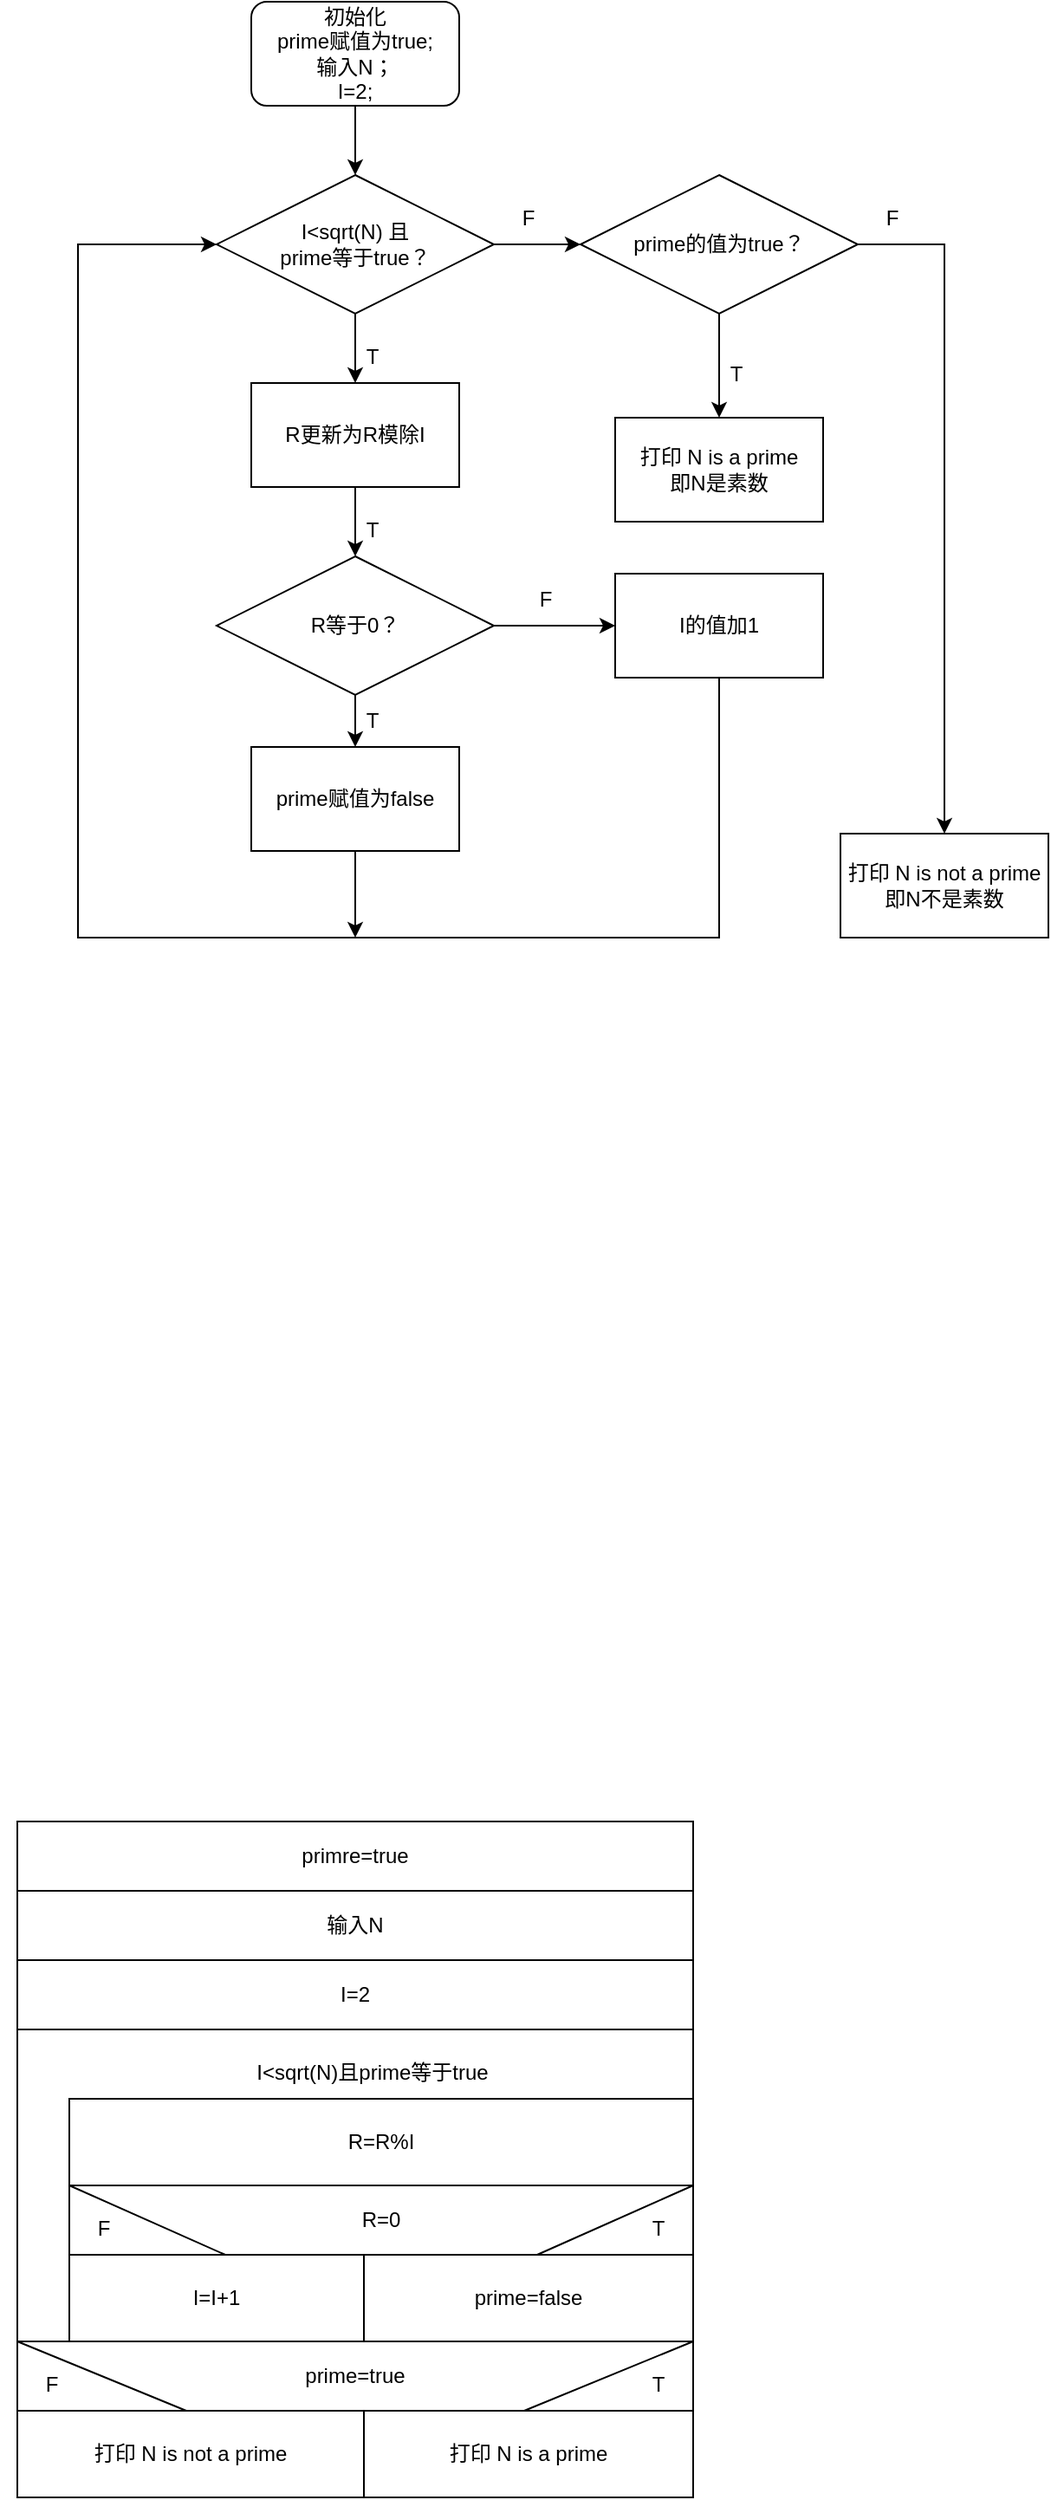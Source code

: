 <mxfile version="21.0.6" type="github">
  <diagram name="第 1 页" id="BUCQjS21zMM-Vwi8PIMd">
    <mxGraphModel dx="1342" dy="623" grid="1" gridSize="10" guides="1" tooltips="1" connect="1" arrows="1" fold="1" page="1" pageScale="1" pageWidth="827" pageHeight="1169" math="0" shadow="0">
      <root>
        <mxCell id="0" />
        <mxCell id="1" parent="0" />
        <mxCell id="vPRoChhWctGx48kzzdbH-1" value="初始化&lt;br&gt;prime赋值为true;&lt;br&gt;输入N；&lt;br&gt;I=2;" style="rounded=1;whiteSpace=wrap;html=1;" vertex="1" parent="1">
          <mxGeometry x="260" y="140" width="120" height="60" as="geometry" />
        </mxCell>
        <mxCell id="vPRoChhWctGx48kzzdbH-2" value="I&amp;lt;sqrt(N) 且 &lt;br&gt;prime等于true？" style="rhombus;whiteSpace=wrap;html=1;" vertex="1" parent="1">
          <mxGeometry x="240" y="240" width="160" height="80" as="geometry" />
        </mxCell>
        <mxCell id="vPRoChhWctGx48kzzdbH-3" value="" style="endArrow=classic;html=1;rounded=0;exitX=1;exitY=0.5;exitDx=0;exitDy=0;entryX=0;entryY=0.5;entryDx=0;entryDy=0;" edge="1" parent="1" source="vPRoChhWctGx48kzzdbH-2" target="vPRoChhWctGx48kzzdbH-22">
          <mxGeometry width="50" height="50" relative="1" as="geometry">
            <mxPoint x="420" y="340" as="sourcePoint" />
            <mxPoint x="460" y="280" as="targetPoint" />
          </mxGeometry>
        </mxCell>
        <mxCell id="vPRoChhWctGx48kzzdbH-4" value="" style="endArrow=classic;html=1;rounded=0;exitX=0.5;exitY=1;exitDx=0;exitDy=0;entryX=0.5;entryY=0;entryDx=0;entryDy=0;" edge="1" parent="1" source="vPRoChhWctGx48kzzdbH-2" target="vPRoChhWctGx48kzzdbH-8">
          <mxGeometry width="50" height="50" relative="1" as="geometry">
            <mxPoint x="420" y="340" as="sourcePoint" />
            <mxPoint x="320" y="400" as="targetPoint" />
          </mxGeometry>
        </mxCell>
        <mxCell id="vPRoChhWctGx48kzzdbH-5" value="T" style="text;html=1;strokeColor=none;fillColor=none;align=center;verticalAlign=middle;whiteSpace=wrap;rounded=0;" vertex="1" parent="1">
          <mxGeometry x="300" y="330" width="60" height="30" as="geometry" />
        </mxCell>
        <mxCell id="vPRoChhWctGx48kzzdbH-6" value="F" style="text;html=1;strokeColor=none;fillColor=none;align=center;verticalAlign=middle;whiteSpace=wrap;rounded=0;" vertex="1" parent="1">
          <mxGeometry x="390" y="250" width="60" height="30" as="geometry" />
        </mxCell>
        <mxCell id="vPRoChhWctGx48kzzdbH-7" value="" style="endArrow=classic;html=1;rounded=0;exitX=0.5;exitY=1;exitDx=0;exitDy=0;" edge="1" parent="1" source="vPRoChhWctGx48kzzdbH-1" target="vPRoChhWctGx48kzzdbH-2">
          <mxGeometry width="50" height="50" relative="1" as="geometry">
            <mxPoint x="420" y="340" as="sourcePoint" />
            <mxPoint x="470" y="290" as="targetPoint" />
          </mxGeometry>
        </mxCell>
        <mxCell id="vPRoChhWctGx48kzzdbH-8" value="R更新为R模除I" style="rounded=0;whiteSpace=wrap;html=1;" vertex="1" parent="1">
          <mxGeometry x="260" y="360" width="120" height="60" as="geometry" />
        </mxCell>
        <mxCell id="vPRoChhWctGx48kzzdbH-10" value="R等于0？" style="rhombus;whiteSpace=wrap;html=1;" vertex="1" parent="1">
          <mxGeometry x="240" y="460" width="160" height="80" as="geometry" />
        </mxCell>
        <mxCell id="vPRoChhWctGx48kzzdbH-11" value="" style="endArrow=classic;html=1;rounded=0;entryX=0.5;entryY=0;entryDx=0;entryDy=0;exitX=0.5;exitY=1;exitDx=0;exitDy=0;" edge="1" parent="1" source="vPRoChhWctGx48kzzdbH-8" target="vPRoChhWctGx48kzzdbH-10">
          <mxGeometry width="50" height="50" relative="1" as="geometry">
            <mxPoint x="320" y="440" as="sourcePoint" />
            <mxPoint x="320" y="460" as="targetPoint" />
          </mxGeometry>
        </mxCell>
        <mxCell id="vPRoChhWctGx48kzzdbH-12" value="T" style="text;html=1;strokeColor=none;fillColor=none;align=center;verticalAlign=middle;whiteSpace=wrap;rounded=0;" vertex="1" parent="1">
          <mxGeometry x="300" y="430" width="60" height="30" as="geometry" />
        </mxCell>
        <mxCell id="vPRoChhWctGx48kzzdbH-13" value="" style="endArrow=classic;html=1;rounded=0;exitX=1;exitY=0.5;exitDx=0;exitDy=0;entryX=0;entryY=0.5;entryDx=0;entryDy=0;" edge="1" parent="1" source="vPRoChhWctGx48kzzdbH-10" target="vPRoChhWctGx48kzzdbH-18">
          <mxGeometry width="50" height="50" relative="1" as="geometry">
            <mxPoint x="430" y="500" as="sourcePoint" />
            <mxPoint x="510" y="500" as="targetPoint" />
          </mxGeometry>
        </mxCell>
        <mxCell id="vPRoChhWctGx48kzzdbH-14" value="F" style="text;html=1;strokeColor=none;fillColor=none;align=center;verticalAlign=middle;whiteSpace=wrap;rounded=0;" vertex="1" parent="1">
          <mxGeometry x="400" y="470" width="60" height="30" as="geometry" />
        </mxCell>
        <mxCell id="vPRoChhWctGx48kzzdbH-15" value="" style="endArrow=classic;html=1;rounded=0;exitX=0.5;exitY=1;exitDx=0;exitDy=0;entryX=0.5;entryY=0;entryDx=0;entryDy=0;" edge="1" parent="1" source="vPRoChhWctGx48kzzdbH-10" target="vPRoChhWctGx48kzzdbH-17">
          <mxGeometry width="50" height="50" relative="1" as="geometry">
            <mxPoint x="490" y="630" as="sourcePoint" />
            <mxPoint x="320" y="580" as="targetPoint" />
          </mxGeometry>
        </mxCell>
        <mxCell id="vPRoChhWctGx48kzzdbH-16" value="T" style="text;html=1;strokeColor=none;fillColor=none;align=center;verticalAlign=middle;whiteSpace=wrap;rounded=0;" vertex="1" parent="1">
          <mxGeometry x="300" y="540" width="60" height="30" as="geometry" />
        </mxCell>
        <mxCell id="vPRoChhWctGx48kzzdbH-17" value="prime赋值为false" style="rounded=0;whiteSpace=wrap;html=1;" vertex="1" parent="1">
          <mxGeometry x="260" y="570" width="120" height="60" as="geometry" />
        </mxCell>
        <mxCell id="vPRoChhWctGx48kzzdbH-18" value="I的值加1" style="rounded=0;whiteSpace=wrap;html=1;" vertex="1" parent="1">
          <mxGeometry x="470" y="470" width="120" height="60" as="geometry" />
        </mxCell>
        <mxCell id="vPRoChhWctGx48kzzdbH-19" value="" style="endArrow=classic;html=1;rounded=0;exitX=0.5;exitY=1;exitDx=0;exitDy=0;entryX=0;entryY=0.5;entryDx=0;entryDy=0;" edge="1" parent="1" source="vPRoChhWctGx48kzzdbH-18" target="vPRoChhWctGx48kzzdbH-2">
          <mxGeometry width="50" height="50" relative="1" as="geometry">
            <mxPoint x="550" y="430" as="sourcePoint" />
            <mxPoint x="160" y="280" as="targetPoint" />
            <Array as="points">
              <mxPoint x="530" y="680" />
              <mxPoint x="160" y="680" />
              <mxPoint x="160" y="280" />
            </Array>
          </mxGeometry>
        </mxCell>
        <mxCell id="vPRoChhWctGx48kzzdbH-20" value="" style="endArrow=classic;html=1;rounded=0;exitX=0.5;exitY=1;exitDx=0;exitDy=0;" edge="1" parent="1" source="vPRoChhWctGx48kzzdbH-17">
          <mxGeometry width="50" height="50" relative="1" as="geometry">
            <mxPoint x="530" y="570" as="sourcePoint" />
            <mxPoint x="320" y="680" as="targetPoint" />
          </mxGeometry>
        </mxCell>
        <mxCell id="vPRoChhWctGx48kzzdbH-21" value="打印 N is a prime&lt;br&gt;即N是素数" style="rounded=0;whiteSpace=wrap;html=1;" vertex="1" parent="1">
          <mxGeometry x="470" y="380" width="120" height="60" as="geometry" />
        </mxCell>
        <mxCell id="vPRoChhWctGx48kzzdbH-22" value="prime的值为true？" style="rhombus;whiteSpace=wrap;html=1;" vertex="1" parent="1">
          <mxGeometry x="450" y="240" width="160" height="80" as="geometry" />
        </mxCell>
        <mxCell id="vPRoChhWctGx48kzzdbH-23" value="" style="endArrow=classic;html=1;rounded=0;exitX=0.5;exitY=1;exitDx=0;exitDy=0;entryX=0.5;entryY=0;entryDx=0;entryDy=0;" edge="1" parent="1" source="vPRoChhWctGx48kzzdbH-22" target="vPRoChhWctGx48kzzdbH-21">
          <mxGeometry width="50" height="50" relative="1" as="geometry">
            <mxPoint x="630" y="380" as="sourcePoint" />
            <mxPoint x="680" y="330" as="targetPoint" />
          </mxGeometry>
        </mxCell>
        <mxCell id="vPRoChhWctGx48kzzdbH-24" value="T" style="text;html=1;strokeColor=none;fillColor=none;align=center;verticalAlign=middle;whiteSpace=wrap;rounded=0;" vertex="1" parent="1">
          <mxGeometry x="510" y="340" width="60" height="30" as="geometry" />
        </mxCell>
        <mxCell id="vPRoChhWctGx48kzzdbH-25" value="打印 N is not a prime&lt;br&gt;即N不是素数" style="rounded=0;whiteSpace=wrap;html=1;" vertex="1" parent="1">
          <mxGeometry x="600" y="620" width="120" height="60" as="geometry" />
        </mxCell>
        <mxCell id="vPRoChhWctGx48kzzdbH-26" value="" style="endArrow=classic;html=1;rounded=0;exitX=1;exitY=0.5;exitDx=0;exitDy=0;entryX=0.5;entryY=0;entryDx=0;entryDy=0;" edge="1" parent="1" source="vPRoChhWctGx48kzzdbH-22" target="vPRoChhWctGx48kzzdbH-25">
          <mxGeometry width="50" height="50" relative="1" as="geometry">
            <mxPoint x="630" y="460" as="sourcePoint" />
            <mxPoint x="680" y="410" as="targetPoint" />
            <Array as="points">
              <mxPoint x="660" y="280" />
            </Array>
          </mxGeometry>
        </mxCell>
        <mxCell id="vPRoChhWctGx48kzzdbH-27" value="F" style="text;html=1;strokeColor=none;fillColor=none;align=center;verticalAlign=middle;whiteSpace=wrap;rounded=0;" vertex="1" parent="1">
          <mxGeometry x="600" y="250" width="60" height="30" as="geometry" />
        </mxCell>
        <mxCell id="vPRoChhWctGx48kzzdbH-28" value="primre=true" style="rounded=0;whiteSpace=wrap;html=1;" vertex="1" parent="1">
          <mxGeometry x="125" y="1190" width="390" height="40" as="geometry" />
        </mxCell>
        <mxCell id="vPRoChhWctGx48kzzdbH-29" value="输入N" style="rounded=0;whiteSpace=wrap;html=1;" vertex="1" parent="1">
          <mxGeometry x="125" y="1230" width="390" height="40" as="geometry" />
        </mxCell>
        <mxCell id="vPRoChhWctGx48kzzdbH-30" value="I=2" style="rounded=0;whiteSpace=wrap;html=1;" vertex="1" parent="1">
          <mxGeometry x="125" y="1270" width="390" height="40" as="geometry" />
        </mxCell>
        <mxCell id="vPRoChhWctGx48kzzdbH-31" value="" style="rounded=0;whiteSpace=wrap;html=1;" vertex="1" parent="1">
          <mxGeometry x="125" y="1310" width="390" height="180" as="geometry" />
        </mxCell>
        <mxCell id="vPRoChhWctGx48kzzdbH-33" value="R=R%I" style="shape=partialRectangle;whiteSpace=wrap;html=1;bottom=0;right=0;fillColor=none;" vertex="1" parent="1">
          <mxGeometry x="155" y="1350" width="360" height="50" as="geometry" />
        </mxCell>
        <mxCell id="vPRoChhWctGx48kzzdbH-35" value="I&amp;lt;sqrt(N)且prime等于true" style="text;html=1;strokeColor=none;fillColor=none;align=center;verticalAlign=middle;whiteSpace=wrap;rounded=0;" vertex="1" parent="1">
          <mxGeometry x="245" y="1320" width="170" height="30" as="geometry" />
        </mxCell>
        <mxCell id="vPRoChhWctGx48kzzdbH-40" value="R=0" style="rounded=0;whiteSpace=wrap;html=1;" vertex="1" parent="1">
          <mxGeometry x="155" y="1400" width="360" height="40" as="geometry" />
        </mxCell>
        <mxCell id="vPRoChhWctGx48kzzdbH-41" value="" style="endArrow=none;html=1;rounded=0;exitX=0;exitY=0;exitDx=0;exitDy=0;entryX=0.25;entryY=1;entryDx=0;entryDy=0;" edge="1" parent="1" source="vPRoChhWctGx48kzzdbH-40" target="vPRoChhWctGx48kzzdbH-40">
          <mxGeometry width="50" height="50" relative="1" as="geometry">
            <mxPoint x="405" y="1080" as="sourcePoint" />
            <mxPoint x="455" y="1030" as="targetPoint" />
          </mxGeometry>
        </mxCell>
        <mxCell id="vPRoChhWctGx48kzzdbH-42" value="" style="endArrow=none;html=1;rounded=0;exitX=1;exitY=0;exitDx=0;exitDy=0;entryX=0.75;entryY=1;entryDx=0;entryDy=0;" edge="1" parent="1" source="vPRoChhWctGx48kzzdbH-40" target="vPRoChhWctGx48kzzdbH-40">
          <mxGeometry width="50" height="50" relative="1" as="geometry">
            <mxPoint x="405" y="1080" as="sourcePoint" />
            <mxPoint x="455" y="1030" as="targetPoint" />
          </mxGeometry>
        </mxCell>
        <mxCell id="vPRoChhWctGx48kzzdbH-43" value="F" style="text;html=1;strokeColor=none;fillColor=none;align=center;verticalAlign=middle;whiteSpace=wrap;rounded=0;" vertex="1" parent="1">
          <mxGeometry x="145" y="1410" width="60" height="30" as="geometry" />
        </mxCell>
        <mxCell id="vPRoChhWctGx48kzzdbH-48" value="T" style="text;html=1;strokeColor=none;fillColor=none;align=center;verticalAlign=middle;whiteSpace=wrap;rounded=0;" vertex="1" parent="1">
          <mxGeometry x="465" y="1410" width="60" height="30" as="geometry" />
        </mxCell>
        <mxCell id="vPRoChhWctGx48kzzdbH-49" value="I=I+1" style="rounded=0;whiteSpace=wrap;html=1;" vertex="1" parent="1">
          <mxGeometry x="155" y="1440" width="170" height="50" as="geometry" />
        </mxCell>
        <mxCell id="vPRoChhWctGx48kzzdbH-50" value="prime=false" style="rounded=0;whiteSpace=wrap;html=1;" vertex="1" parent="1">
          <mxGeometry x="325" y="1440" width="190" height="50" as="geometry" />
        </mxCell>
        <mxCell id="vPRoChhWctGx48kzzdbH-51" value="prime=true" style="rounded=0;whiteSpace=wrap;html=1;" vertex="1" parent="1">
          <mxGeometry x="125" y="1490" width="390" height="40" as="geometry" />
        </mxCell>
        <mxCell id="vPRoChhWctGx48kzzdbH-52" value="" style="endArrow=none;html=1;rounded=0;exitX=0;exitY=0;exitDx=0;exitDy=0;entryX=0.25;entryY=1;entryDx=0;entryDy=0;" edge="1" source="vPRoChhWctGx48kzzdbH-51" target="vPRoChhWctGx48kzzdbH-51" parent="1">
          <mxGeometry width="50" height="50" relative="1" as="geometry">
            <mxPoint x="375" y="1170" as="sourcePoint" />
            <mxPoint x="425" y="1120" as="targetPoint" />
          </mxGeometry>
        </mxCell>
        <mxCell id="vPRoChhWctGx48kzzdbH-53" value="" style="endArrow=none;html=1;rounded=0;exitX=1;exitY=0;exitDx=0;exitDy=0;entryX=0.75;entryY=1;entryDx=0;entryDy=0;" edge="1" source="vPRoChhWctGx48kzzdbH-51" target="vPRoChhWctGx48kzzdbH-51" parent="1">
          <mxGeometry width="50" height="50" relative="1" as="geometry">
            <mxPoint x="375" y="1170" as="sourcePoint" />
            <mxPoint x="425" y="1120" as="targetPoint" />
          </mxGeometry>
        </mxCell>
        <mxCell id="vPRoChhWctGx48kzzdbH-54" value="F" style="text;html=1;strokeColor=none;fillColor=none;align=center;verticalAlign=middle;whiteSpace=wrap;rounded=0;" vertex="1" parent="1">
          <mxGeometry x="115" y="1500" width="60" height="30" as="geometry" />
        </mxCell>
        <mxCell id="vPRoChhWctGx48kzzdbH-55" value="T" style="text;html=1;strokeColor=none;fillColor=none;align=center;verticalAlign=middle;whiteSpace=wrap;rounded=0;" vertex="1" parent="1">
          <mxGeometry x="465" y="1500" width="60" height="30" as="geometry" />
        </mxCell>
        <mxCell id="vPRoChhWctGx48kzzdbH-56" value="打印 N is not a prime" style="rounded=0;whiteSpace=wrap;html=1;" vertex="1" parent="1">
          <mxGeometry x="125" y="1530" width="200" height="50" as="geometry" />
        </mxCell>
        <mxCell id="vPRoChhWctGx48kzzdbH-57" value="打印 N is a prime" style="rounded=0;whiteSpace=wrap;html=1;" vertex="1" parent="1">
          <mxGeometry x="325" y="1530" width="190" height="50" as="geometry" />
        </mxCell>
      </root>
    </mxGraphModel>
  </diagram>
</mxfile>
